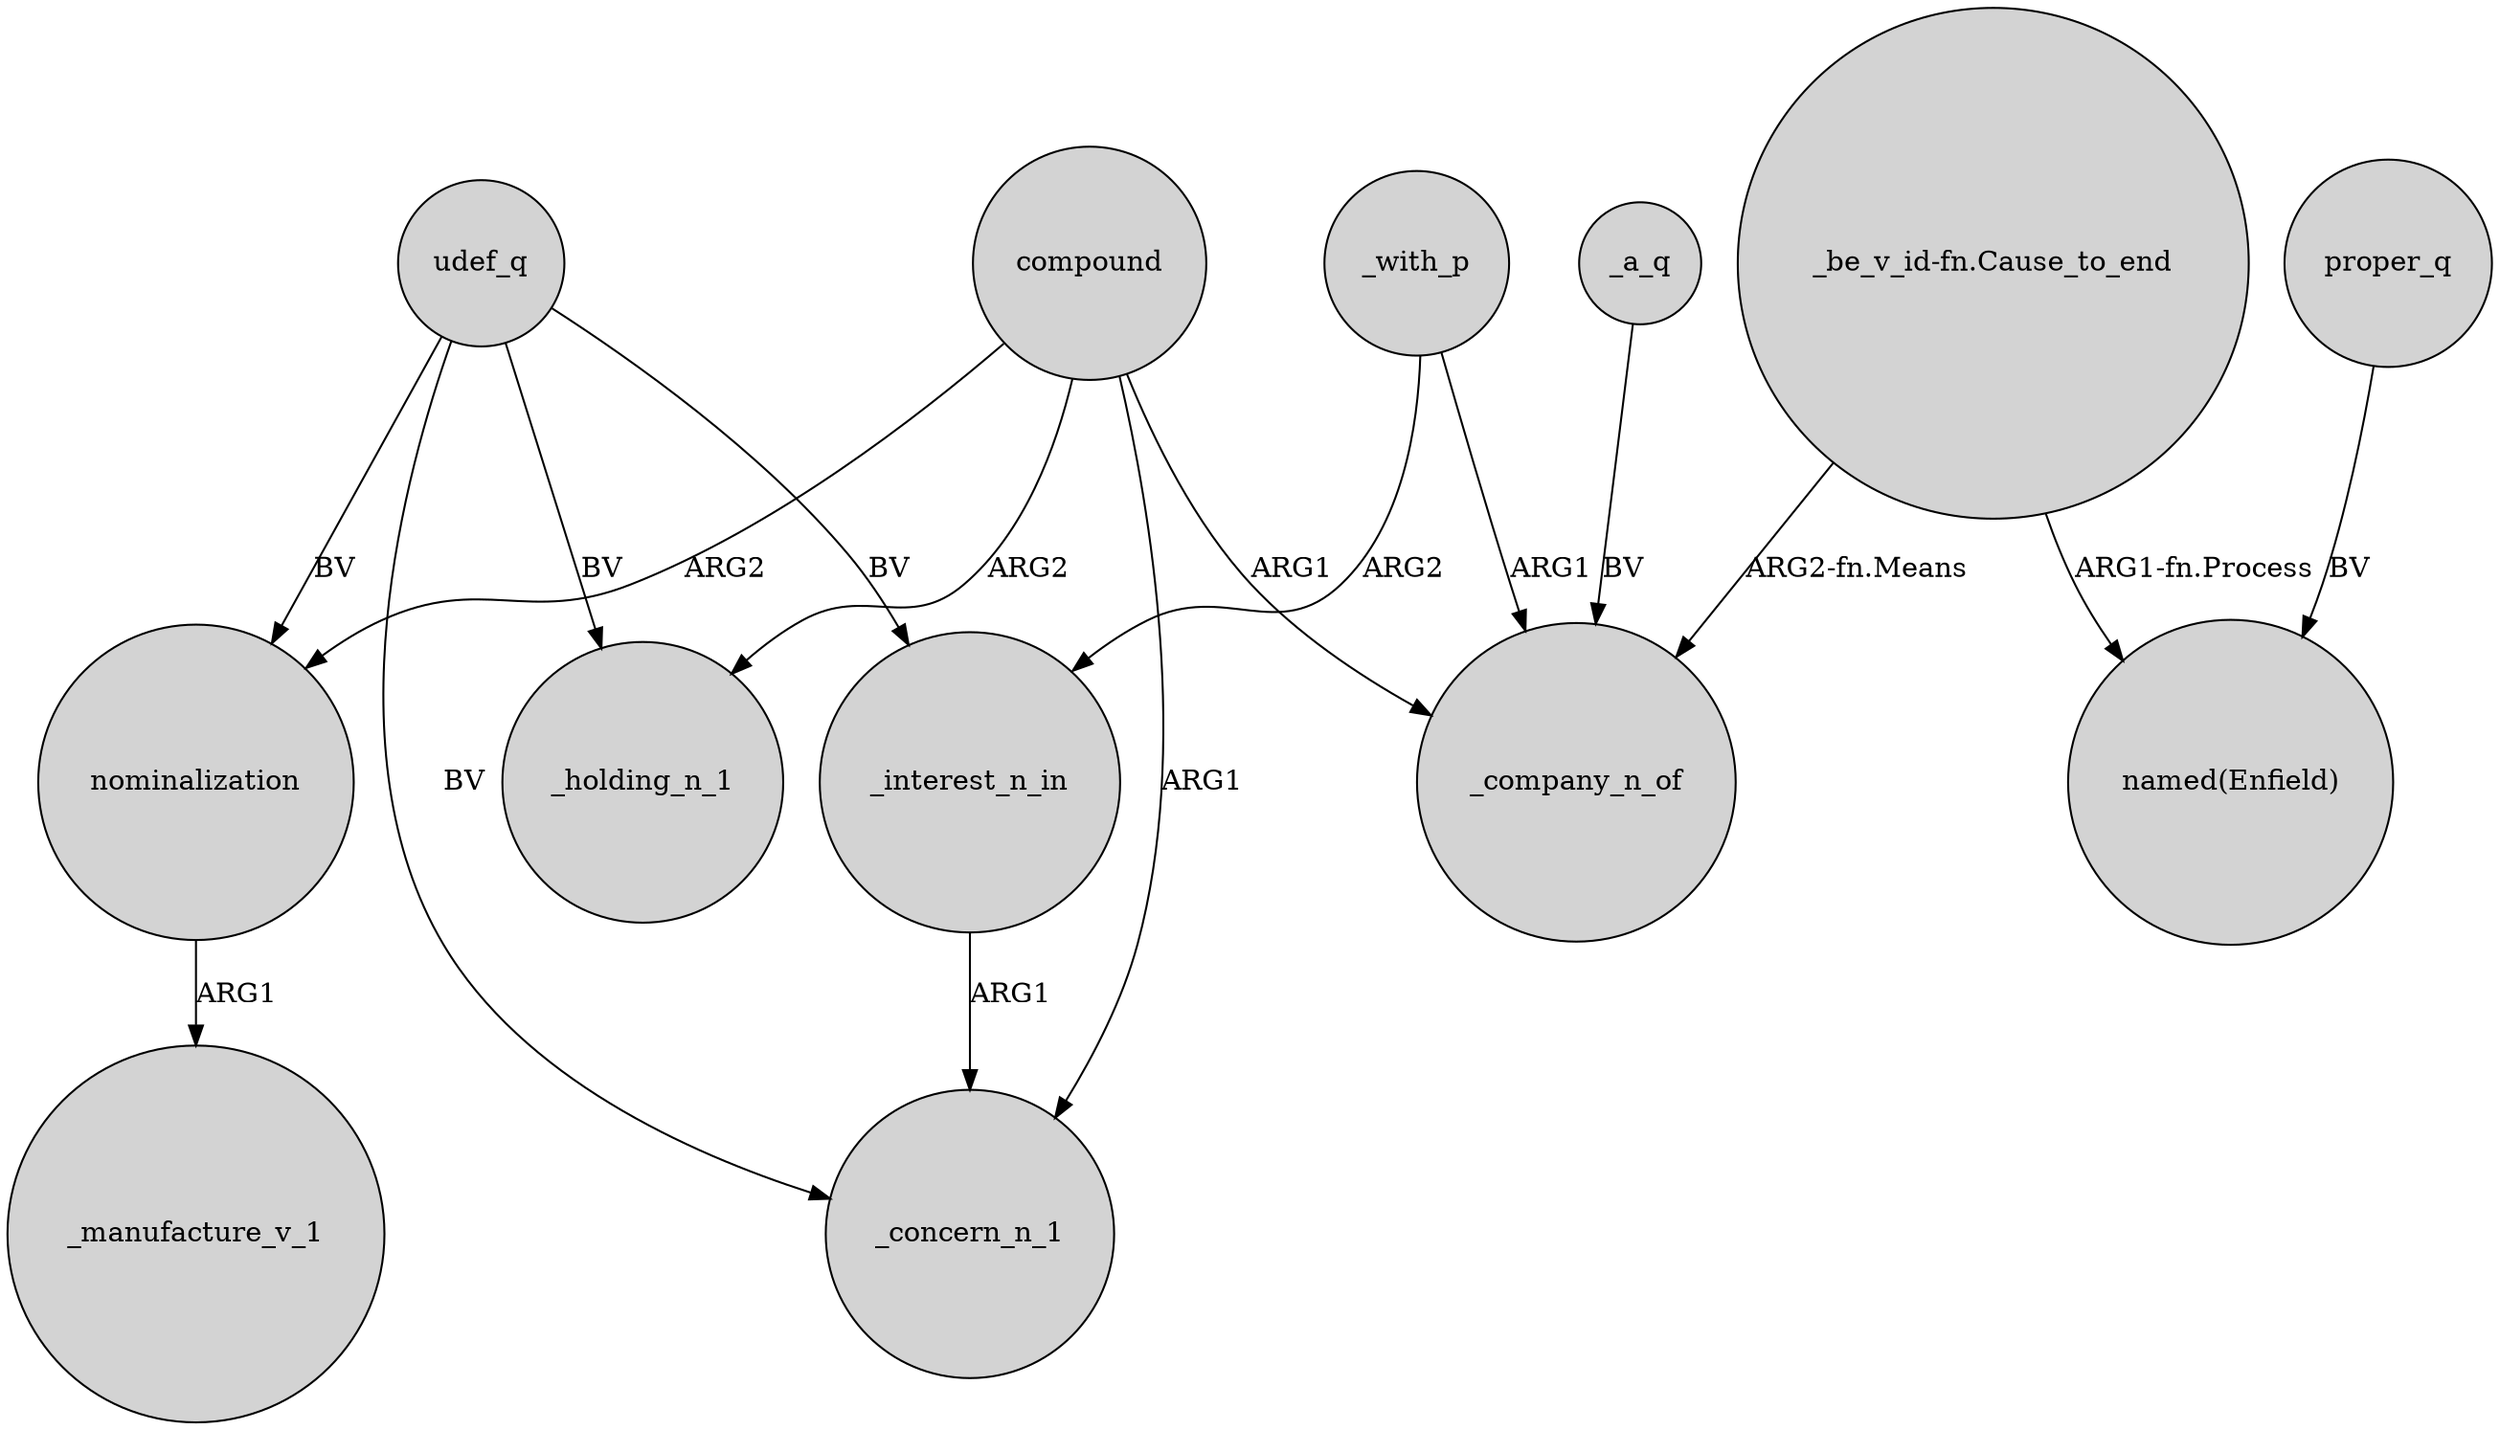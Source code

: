 digraph {
	node [shape=circle style=filled]
	udef_q -> _interest_n_in [label=BV]
	udef_q -> _concern_n_1 [label=BV]
	_a_q -> _company_n_of [label=BV]
	compound -> _company_n_of [label=ARG1]
	compound -> _holding_n_1 [label=ARG2]
	proper_q -> "named(Enfield)" [label=BV]
	compound -> _concern_n_1 [label=ARG1]
	nominalization -> _manufacture_v_1 [label=ARG1]
	udef_q -> _holding_n_1 [label=BV]
	compound -> nominalization [label=ARG2]
	_with_p -> _interest_n_in [label=ARG2]
	"_be_v_id-fn.Cause_to_end" -> _company_n_of [label="ARG2-fn.Means"]
	_interest_n_in -> _concern_n_1 [label=ARG1]
	_with_p -> _company_n_of [label=ARG1]
	"_be_v_id-fn.Cause_to_end" -> "named(Enfield)" [label="ARG1-fn.Process"]
	udef_q -> nominalization [label=BV]
}
